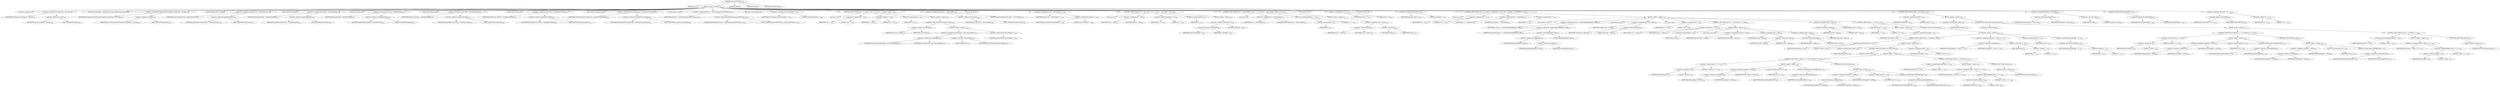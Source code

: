 digraph "generateMTFValues" {  
"6066" [label = <(METHOD,generateMTFValues)<SUB>1944</SUB>> ]
"232" [label = <(PARAM,this)<SUB>1944</SUB>> ]
"6067" [label = <(BLOCK,&lt;empty&gt;,&lt;empty&gt;)<SUB>1944</SUB>> ]
"6068" [label = <(LOCAL,int lastShadow: int)> ]
"6069" [label = <(&lt;operator&gt;.assignment,int lastShadow = this.last)<SUB>1945</SUB>> ]
"6070" [label = <(IDENTIFIER,lastShadow,int lastShadow = this.last)<SUB>1945</SUB>> ]
"6071" [label = <(&lt;operator&gt;.fieldAccess,this.last)<SUB>1945</SUB>> ]
"231" [label = <(IDENTIFIER,this,int lastShadow = this.last)<SUB>1945</SUB>> ]
"6072" [label = <(FIELD_IDENTIFIER,last,last)<SUB>1945</SUB>> ]
"6073" [label = <(LOCAL,Data dataShadow: org.apache.tools.bzip2.CBZip2OutputStream$Data)> ]
"6074" [label = <(&lt;operator&gt;.assignment,CBZip2OutputStream$Data dataShadow = this.data)<SUB>1946</SUB>> ]
"6075" [label = <(IDENTIFIER,dataShadow,CBZip2OutputStream$Data dataShadow = this.data)<SUB>1946</SUB>> ]
"6076" [label = <(&lt;operator&gt;.fieldAccess,this.data)<SUB>1946</SUB>> ]
"233" [label = <(IDENTIFIER,this,CBZip2OutputStream$Data dataShadow = this.data)<SUB>1946</SUB>> ]
"6077" [label = <(FIELD_IDENTIFIER,data,data)<SUB>1946</SUB>> ]
"6078" [label = <(LOCAL,boolean[] inUse: boolean[])> ]
"6079" [label = <(&lt;operator&gt;.assignment,boolean[] inUse = dataShadow.inUse)<SUB>1947</SUB>> ]
"6080" [label = <(IDENTIFIER,inUse,boolean[] inUse = dataShadow.inUse)<SUB>1947</SUB>> ]
"6081" [label = <(&lt;operator&gt;.fieldAccess,dataShadow.inUse)<SUB>1947</SUB>> ]
"6082" [label = <(IDENTIFIER,dataShadow,boolean[] inUse = dataShadow.inUse)<SUB>1947</SUB>> ]
"6083" [label = <(FIELD_IDENTIFIER,inUse,inUse)<SUB>1947</SUB>> ]
"6084" [label = <(LOCAL,byte[] block: byte[])> ]
"6085" [label = <(&lt;operator&gt;.assignment,byte[] block = dataShadow.block)<SUB>1948</SUB>> ]
"6086" [label = <(IDENTIFIER,block,byte[] block = dataShadow.block)<SUB>1948</SUB>> ]
"6087" [label = <(&lt;operator&gt;.fieldAccess,dataShadow.block)<SUB>1948</SUB>> ]
"6088" [label = <(IDENTIFIER,dataShadow,byte[] block = dataShadow.block)<SUB>1948</SUB>> ]
"6089" [label = <(FIELD_IDENTIFIER,block,block)<SUB>1948</SUB>> ]
"6090" [label = <(LOCAL,int[] fmap: int[])> ]
"6091" [label = <(&lt;operator&gt;.assignment,int[] fmap = dataShadow.fmap)<SUB>1949</SUB>> ]
"6092" [label = <(IDENTIFIER,fmap,int[] fmap = dataShadow.fmap)<SUB>1949</SUB>> ]
"6093" [label = <(&lt;operator&gt;.fieldAccess,dataShadow.fmap)<SUB>1949</SUB>> ]
"6094" [label = <(IDENTIFIER,dataShadow,int[] fmap = dataShadow.fmap)<SUB>1949</SUB>> ]
"6095" [label = <(FIELD_IDENTIFIER,fmap,fmap)<SUB>1949</SUB>> ]
"6096" [label = <(LOCAL,char[] sfmap: char[])> ]
"6097" [label = <(&lt;operator&gt;.assignment,char[] sfmap = dataShadow.sfmap)<SUB>1950</SUB>> ]
"6098" [label = <(IDENTIFIER,sfmap,char[] sfmap = dataShadow.sfmap)<SUB>1950</SUB>> ]
"6099" [label = <(&lt;operator&gt;.fieldAccess,dataShadow.sfmap)<SUB>1950</SUB>> ]
"6100" [label = <(IDENTIFIER,dataShadow,char[] sfmap = dataShadow.sfmap)<SUB>1950</SUB>> ]
"6101" [label = <(FIELD_IDENTIFIER,sfmap,sfmap)<SUB>1950</SUB>> ]
"6102" [label = <(LOCAL,int[] mtfFreq: int[])> ]
"6103" [label = <(&lt;operator&gt;.assignment,int[] mtfFreq = dataShadow.mtfFreq)<SUB>1951</SUB>> ]
"6104" [label = <(IDENTIFIER,mtfFreq,int[] mtfFreq = dataShadow.mtfFreq)<SUB>1951</SUB>> ]
"6105" [label = <(&lt;operator&gt;.fieldAccess,dataShadow.mtfFreq)<SUB>1951</SUB>> ]
"6106" [label = <(IDENTIFIER,dataShadow,int[] mtfFreq = dataShadow.mtfFreq)<SUB>1951</SUB>> ]
"6107" [label = <(FIELD_IDENTIFIER,mtfFreq,mtfFreq)<SUB>1951</SUB>> ]
"6108" [label = <(LOCAL,byte[] unseqToSeq: byte[])> ]
"6109" [label = <(&lt;operator&gt;.assignment,byte[] unseqToSeq = dataShadow.unseqToSeq)<SUB>1952</SUB>> ]
"6110" [label = <(IDENTIFIER,unseqToSeq,byte[] unseqToSeq = dataShadow.unseqToSeq)<SUB>1952</SUB>> ]
"6111" [label = <(&lt;operator&gt;.fieldAccess,dataShadow.unseqToSeq)<SUB>1952</SUB>> ]
"6112" [label = <(IDENTIFIER,dataShadow,byte[] unseqToSeq = dataShadow.unseqToSeq)<SUB>1952</SUB>> ]
"6113" [label = <(FIELD_IDENTIFIER,unseqToSeq,unseqToSeq)<SUB>1952</SUB>> ]
"6114" [label = <(LOCAL,byte[] yy: byte[])> ]
"6115" [label = <(&lt;operator&gt;.assignment,byte[] yy = dataShadow.generateMTFValues_yy)<SUB>1953</SUB>> ]
"6116" [label = <(IDENTIFIER,yy,byte[] yy = dataShadow.generateMTFValues_yy)<SUB>1953</SUB>> ]
"6117" [label = <(&lt;operator&gt;.fieldAccess,dataShadow.generateMTFValues_yy)<SUB>1953</SUB>> ]
"6118" [label = <(IDENTIFIER,dataShadow,byte[] yy = dataShadow.generateMTFValues_yy)<SUB>1953</SUB>> ]
"6119" [label = <(FIELD_IDENTIFIER,generateMTFValues_yy,generateMTFValues_yy)<SUB>1953</SUB>> ]
"6120" [label = <(LOCAL,int nInUseShadow: int)> ]
"6121" [label = <(&lt;operator&gt;.assignment,int nInUseShadow = 0)<SUB>1956</SUB>> ]
"6122" [label = <(IDENTIFIER,nInUseShadow,int nInUseShadow = 0)<SUB>1956</SUB>> ]
"6123" [label = <(LITERAL,0,int nInUseShadow = 0)<SUB>1956</SUB>> ]
"6124" [label = <(CONTROL_STRUCTURE,for (int i = 0; Some(i &lt; 256); i++),for (int i = 0; Some(i &lt; 256); i++))<SUB>1957</SUB>> ]
"6125" [label = <(LOCAL,int i: int)> ]
"6126" [label = <(&lt;operator&gt;.assignment,int i = 0)<SUB>1957</SUB>> ]
"6127" [label = <(IDENTIFIER,i,int i = 0)<SUB>1957</SUB>> ]
"6128" [label = <(LITERAL,0,int i = 0)<SUB>1957</SUB>> ]
"6129" [label = <(&lt;operator&gt;.lessThan,i &lt; 256)<SUB>1957</SUB>> ]
"6130" [label = <(IDENTIFIER,i,i &lt; 256)<SUB>1957</SUB>> ]
"6131" [label = <(LITERAL,256,i &lt; 256)<SUB>1957</SUB>> ]
"6132" [label = <(&lt;operator&gt;.postIncrement,i++)<SUB>1957</SUB>> ]
"6133" [label = <(IDENTIFIER,i,i++)<SUB>1957</SUB>> ]
"6134" [label = <(BLOCK,&lt;empty&gt;,&lt;empty&gt;)<SUB>1957</SUB>> ]
"6135" [label = <(CONTROL_STRUCTURE,if (inUse[i]),if (inUse[i]))<SUB>1958</SUB>> ]
"6136" [label = <(&lt;operator&gt;.indexAccess,inUse[i])<SUB>1958</SUB>> ]
"6137" [label = <(IDENTIFIER,inUse,if (inUse[i]))<SUB>1958</SUB>> ]
"6138" [label = <(IDENTIFIER,i,if (inUse[i]))<SUB>1958</SUB>> ]
"6139" [label = <(BLOCK,&lt;empty&gt;,&lt;empty&gt;)<SUB>1958</SUB>> ]
"6140" [label = <(&lt;operator&gt;.assignment,unseqToSeq[i] = (byte) nInUseShadow)<SUB>1959</SUB>> ]
"6141" [label = <(&lt;operator&gt;.indexAccess,unseqToSeq[i])<SUB>1959</SUB>> ]
"6142" [label = <(IDENTIFIER,unseqToSeq,unseqToSeq[i] = (byte) nInUseShadow)<SUB>1959</SUB>> ]
"6143" [label = <(IDENTIFIER,i,unseqToSeq[i] = (byte) nInUseShadow)<SUB>1959</SUB>> ]
"6144" [label = <(&lt;operator&gt;.cast,(byte) nInUseShadow)<SUB>1959</SUB>> ]
"6145" [label = <(TYPE_REF,byte,byte)<SUB>1959</SUB>> ]
"6146" [label = <(IDENTIFIER,nInUseShadow,(byte) nInUseShadow)<SUB>1959</SUB>> ]
"6147" [label = <(&lt;operator&gt;.postIncrement,nInUseShadow++)<SUB>1960</SUB>> ]
"6148" [label = <(IDENTIFIER,nInUseShadow,nInUseShadow++)<SUB>1960</SUB>> ]
"6149" [label = <(&lt;operator&gt;.assignment,this.nInUse = nInUseShadow)<SUB>1963</SUB>> ]
"6150" [label = <(&lt;operator&gt;.fieldAccess,this.nInUse)<SUB>1963</SUB>> ]
"234" [label = <(IDENTIFIER,this,this.nInUse = nInUseShadow)<SUB>1963</SUB>> ]
"6151" [label = <(FIELD_IDENTIFIER,nInUse,nInUse)<SUB>1963</SUB>> ]
"6152" [label = <(IDENTIFIER,nInUseShadow,this.nInUse = nInUseShadow)<SUB>1963</SUB>> ]
"6153" [label = <(LOCAL,int eob: int)> ]
"6154" [label = <(&lt;operator&gt;.assignment,int eob = nInUseShadow + 1)<SUB>1965</SUB>> ]
"6155" [label = <(IDENTIFIER,eob,int eob = nInUseShadow + 1)<SUB>1965</SUB>> ]
"6156" [label = <(&lt;operator&gt;.addition,nInUseShadow + 1)<SUB>1965</SUB>> ]
"6157" [label = <(IDENTIFIER,nInUseShadow,nInUseShadow + 1)<SUB>1965</SUB>> ]
"6158" [label = <(LITERAL,1,nInUseShadow + 1)<SUB>1965</SUB>> ]
"6159" [label = <(CONTROL_STRUCTURE,for (int i = eob; Some(i &gt;= 0); i--),for (int i = eob; Some(i &gt;= 0); i--))<SUB>1967</SUB>> ]
"6160" [label = <(LOCAL,int i: int)> ]
"6161" [label = <(&lt;operator&gt;.assignment,int i = eob)<SUB>1967</SUB>> ]
"6162" [label = <(IDENTIFIER,i,int i = eob)<SUB>1967</SUB>> ]
"6163" [label = <(IDENTIFIER,eob,int i = eob)<SUB>1967</SUB>> ]
"6164" [label = <(&lt;operator&gt;.greaterEqualsThan,i &gt;= 0)<SUB>1967</SUB>> ]
"6165" [label = <(IDENTIFIER,i,i &gt;= 0)<SUB>1967</SUB>> ]
"6166" [label = <(LITERAL,0,i &gt;= 0)<SUB>1967</SUB>> ]
"6167" [label = <(&lt;operator&gt;.postDecrement,i--)<SUB>1967</SUB>> ]
"6168" [label = <(IDENTIFIER,i,i--)<SUB>1967</SUB>> ]
"6169" [label = <(BLOCK,&lt;empty&gt;,&lt;empty&gt;)<SUB>1967</SUB>> ]
"6170" [label = <(&lt;operator&gt;.assignment,mtfFreq[i] = 0)<SUB>1968</SUB>> ]
"6171" [label = <(&lt;operator&gt;.indexAccess,mtfFreq[i])<SUB>1968</SUB>> ]
"6172" [label = <(IDENTIFIER,mtfFreq,mtfFreq[i] = 0)<SUB>1968</SUB>> ]
"6173" [label = <(IDENTIFIER,i,mtfFreq[i] = 0)<SUB>1968</SUB>> ]
"6174" [label = <(LITERAL,0,mtfFreq[i] = 0)<SUB>1968</SUB>> ]
"6175" [label = <(CONTROL_STRUCTURE,for (int i = nInUseShadow; Some(--i &gt;= 0); ),for (int i = nInUseShadow; Some(--i &gt;= 0); ))<SUB>1971</SUB>> ]
"6176" [label = <(LOCAL,int i: int)> ]
"6177" [label = <(&lt;operator&gt;.assignment,int i = nInUseShadow)<SUB>1971</SUB>> ]
"6178" [label = <(IDENTIFIER,i,int i = nInUseShadow)<SUB>1971</SUB>> ]
"6179" [label = <(IDENTIFIER,nInUseShadow,int i = nInUseShadow)<SUB>1971</SUB>> ]
"6180" [label = <(&lt;operator&gt;.greaterEqualsThan,--i &gt;= 0)<SUB>1971</SUB>> ]
"6181" [label = <(&lt;operator&gt;.preDecrement,--i)<SUB>1971</SUB>> ]
"6182" [label = <(IDENTIFIER,i,--i)<SUB>1971</SUB>> ]
"6183" [label = <(LITERAL,0,--i &gt;= 0)<SUB>1971</SUB>> ]
"6184" [label = <(BLOCK,&lt;empty&gt;,&lt;empty&gt;)<SUB>1971</SUB>> ]
"6185" [label = <(&lt;operator&gt;.assignment,yy[i] = (byte) i)<SUB>1972</SUB>> ]
"6186" [label = <(&lt;operator&gt;.indexAccess,yy[i])<SUB>1972</SUB>> ]
"6187" [label = <(IDENTIFIER,yy,yy[i] = (byte) i)<SUB>1972</SUB>> ]
"6188" [label = <(IDENTIFIER,i,yy[i] = (byte) i)<SUB>1972</SUB>> ]
"6189" [label = <(&lt;operator&gt;.cast,(byte) i)<SUB>1972</SUB>> ]
"6190" [label = <(TYPE_REF,byte,byte)<SUB>1972</SUB>> ]
"6191" [label = <(IDENTIFIER,i,(byte) i)<SUB>1972</SUB>> ]
"6192" [label = <(LOCAL,int wr: int)> ]
"6193" [label = <(&lt;operator&gt;.assignment,int wr = 0)<SUB>1975</SUB>> ]
"6194" [label = <(IDENTIFIER,wr,int wr = 0)<SUB>1975</SUB>> ]
"6195" [label = <(LITERAL,0,int wr = 0)<SUB>1975</SUB>> ]
"6196" [label = <(LOCAL,int zPend: int)> ]
"6197" [label = <(&lt;operator&gt;.assignment,int zPend = 0)<SUB>1976</SUB>> ]
"6198" [label = <(IDENTIFIER,zPend,int zPend = 0)<SUB>1976</SUB>> ]
"6199" [label = <(LITERAL,0,int zPend = 0)<SUB>1976</SUB>> ]
"6200" [label = <(CONTROL_STRUCTURE,for (int i = 0; Some(i &lt;= lastShadow); i++),for (int i = 0; Some(i &lt;= lastShadow); i++))<SUB>1978</SUB>> ]
"6201" [label = <(LOCAL,int i: int)> ]
"6202" [label = <(&lt;operator&gt;.assignment,int i = 0)<SUB>1978</SUB>> ]
"6203" [label = <(IDENTIFIER,i,int i = 0)<SUB>1978</SUB>> ]
"6204" [label = <(LITERAL,0,int i = 0)<SUB>1978</SUB>> ]
"6205" [label = <(&lt;operator&gt;.lessEqualsThan,i &lt;= lastShadow)<SUB>1978</SUB>> ]
"6206" [label = <(IDENTIFIER,i,i &lt;= lastShadow)<SUB>1978</SUB>> ]
"6207" [label = <(IDENTIFIER,lastShadow,i &lt;= lastShadow)<SUB>1978</SUB>> ]
"6208" [label = <(&lt;operator&gt;.postIncrement,i++)<SUB>1978</SUB>> ]
"6209" [label = <(IDENTIFIER,i,i++)<SUB>1978</SUB>> ]
"6210" [label = <(BLOCK,&lt;empty&gt;,&lt;empty&gt;)<SUB>1978</SUB>> ]
"6211" [label = <(LOCAL,byte ll_i: byte)> ]
"6212" [label = <(&lt;operator&gt;.assignment,byte ll_i = unseqToSeq[block[fmap[i]] &amp; 0xff])<SUB>1979</SUB>> ]
"6213" [label = <(IDENTIFIER,ll_i,byte ll_i = unseqToSeq[block[fmap[i]] &amp; 0xff])<SUB>1979</SUB>> ]
"6214" [label = <(&lt;operator&gt;.indexAccess,unseqToSeq[block[fmap[i]] &amp; 0xff])<SUB>1979</SUB>> ]
"6215" [label = <(IDENTIFIER,unseqToSeq,byte ll_i = unseqToSeq[block[fmap[i]] &amp; 0xff])<SUB>1979</SUB>> ]
"6216" [label = <(&lt;operator&gt;.and,block[fmap[i]] &amp; 0xff)<SUB>1979</SUB>> ]
"6217" [label = <(&lt;operator&gt;.indexAccess,block[fmap[i]])<SUB>1979</SUB>> ]
"6218" [label = <(IDENTIFIER,block,block[fmap[i]] &amp; 0xff)<SUB>1979</SUB>> ]
"6219" [label = <(&lt;operator&gt;.indexAccess,fmap[i])<SUB>1979</SUB>> ]
"6220" [label = <(IDENTIFIER,fmap,block[fmap[i]] &amp; 0xff)<SUB>1979</SUB>> ]
"6221" [label = <(IDENTIFIER,i,block[fmap[i]] &amp; 0xff)<SUB>1979</SUB>> ]
"6222" [label = <(LITERAL,0xff,block[fmap[i]] &amp; 0xff)<SUB>1979</SUB>> ]
"6223" [label = <(LOCAL,byte tmp: byte)> ]
"6224" [label = <(&lt;operator&gt;.assignment,byte tmp = yy[0])<SUB>1980</SUB>> ]
"6225" [label = <(IDENTIFIER,tmp,byte tmp = yy[0])<SUB>1980</SUB>> ]
"6226" [label = <(&lt;operator&gt;.indexAccess,yy[0])<SUB>1980</SUB>> ]
"6227" [label = <(IDENTIFIER,yy,byte tmp = yy[0])<SUB>1980</SUB>> ]
"6228" [label = <(LITERAL,0,byte tmp = yy[0])<SUB>1980</SUB>> ]
"6229" [label = <(LOCAL,int j: int)> ]
"6230" [label = <(&lt;operator&gt;.assignment,int j = 0)<SUB>1981</SUB>> ]
"6231" [label = <(IDENTIFIER,j,int j = 0)<SUB>1981</SUB>> ]
"6232" [label = <(LITERAL,0,int j = 0)<SUB>1981</SUB>> ]
"6233" [label = <(CONTROL_STRUCTURE,while (ll_i != tmp),while (ll_i != tmp))<SUB>1983</SUB>> ]
"6234" [label = <(&lt;operator&gt;.notEquals,ll_i != tmp)<SUB>1983</SUB>> ]
"6235" [label = <(IDENTIFIER,ll_i,ll_i != tmp)<SUB>1983</SUB>> ]
"6236" [label = <(IDENTIFIER,tmp,ll_i != tmp)<SUB>1983</SUB>> ]
"6237" [label = <(BLOCK,&lt;empty&gt;,&lt;empty&gt;)<SUB>1983</SUB>> ]
"6238" [label = <(&lt;operator&gt;.postIncrement,j++)<SUB>1984</SUB>> ]
"6239" [label = <(IDENTIFIER,j,j++)<SUB>1984</SUB>> ]
"6240" [label = <(LOCAL,byte tmp2: byte)> ]
"6241" [label = <(&lt;operator&gt;.assignment,byte tmp2 = tmp)<SUB>1985</SUB>> ]
"6242" [label = <(IDENTIFIER,tmp2,byte tmp2 = tmp)<SUB>1985</SUB>> ]
"6243" [label = <(IDENTIFIER,tmp,byte tmp2 = tmp)<SUB>1985</SUB>> ]
"6244" [label = <(&lt;operator&gt;.assignment,tmp = yy[j])<SUB>1986</SUB>> ]
"6245" [label = <(IDENTIFIER,tmp,tmp = yy[j])<SUB>1986</SUB>> ]
"6246" [label = <(&lt;operator&gt;.indexAccess,yy[j])<SUB>1986</SUB>> ]
"6247" [label = <(IDENTIFIER,yy,tmp = yy[j])<SUB>1986</SUB>> ]
"6248" [label = <(IDENTIFIER,j,tmp = yy[j])<SUB>1986</SUB>> ]
"6249" [label = <(&lt;operator&gt;.assignment,yy[j] = tmp2)<SUB>1987</SUB>> ]
"6250" [label = <(&lt;operator&gt;.indexAccess,yy[j])<SUB>1987</SUB>> ]
"6251" [label = <(IDENTIFIER,yy,yy[j] = tmp2)<SUB>1987</SUB>> ]
"6252" [label = <(IDENTIFIER,j,yy[j] = tmp2)<SUB>1987</SUB>> ]
"6253" [label = <(IDENTIFIER,tmp2,yy[j] = tmp2)<SUB>1987</SUB>> ]
"6254" [label = <(&lt;operator&gt;.assignment,yy[0] = tmp)<SUB>1989</SUB>> ]
"6255" [label = <(&lt;operator&gt;.indexAccess,yy[0])<SUB>1989</SUB>> ]
"6256" [label = <(IDENTIFIER,yy,yy[0] = tmp)<SUB>1989</SUB>> ]
"6257" [label = <(LITERAL,0,yy[0] = tmp)<SUB>1989</SUB>> ]
"6258" [label = <(IDENTIFIER,tmp,yy[0] = tmp)<SUB>1989</SUB>> ]
"6259" [label = <(CONTROL_STRUCTURE,if (j == 0),if (j == 0))<SUB>1991</SUB>> ]
"6260" [label = <(&lt;operator&gt;.equals,j == 0)<SUB>1991</SUB>> ]
"6261" [label = <(IDENTIFIER,j,j == 0)<SUB>1991</SUB>> ]
"6262" [label = <(LITERAL,0,j == 0)<SUB>1991</SUB>> ]
"6263" [label = <(BLOCK,&lt;empty&gt;,&lt;empty&gt;)<SUB>1991</SUB>> ]
"6264" [label = <(&lt;operator&gt;.postIncrement,zPend++)<SUB>1992</SUB>> ]
"6265" [label = <(IDENTIFIER,zPend,zPend++)<SUB>1992</SUB>> ]
"6266" [label = <(CONTROL_STRUCTURE,else,else)<SUB>1993</SUB>> ]
"6267" [label = <(BLOCK,&lt;empty&gt;,&lt;empty&gt;)<SUB>1993</SUB>> ]
"6268" [label = <(CONTROL_STRUCTURE,if (zPend &gt; 0),if (zPend &gt; 0))<SUB>1994</SUB>> ]
"6269" [label = <(&lt;operator&gt;.greaterThan,zPend &gt; 0)<SUB>1994</SUB>> ]
"6270" [label = <(IDENTIFIER,zPend,zPend &gt; 0)<SUB>1994</SUB>> ]
"6271" [label = <(LITERAL,0,zPend &gt; 0)<SUB>1994</SUB>> ]
"6272" [label = <(BLOCK,&lt;empty&gt;,&lt;empty&gt;)<SUB>1994</SUB>> ]
"6273" [label = <(&lt;operator&gt;.postDecrement,zPend--)<SUB>1995</SUB>> ]
"6274" [label = <(IDENTIFIER,zPend,zPend--)<SUB>1995</SUB>> ]
"6275" [label = <(CONTROL_STRUCTURE,while (true),while (true))<SUB>1996</SUB>> ]
"6276" [label = <(LITERAL,true,while (true))<SUB>1996</SUB>> ]
"6277" [label = <(BLOCK,&lt;empty&gt;,&lt;empty&gt;)<SUB>1996</SUB>> ]
"6278" [label = <(CONTROL_STRUCTURE,if ((zPend &amp; 1) == 0),if ((zPend &amp; 1) == 0))<SUB>1997</SUB>> ]
"6279" [label = <(&lt;operator&gt;.equals,(zPend &amp; 1) == 0)<SUB>1997</SUB>> ]
"6280" [label = <(&lt;operator&gt;.and,zPend &amp; 1)<SUB>1997</SUB>> ]
"6281" [label = <(IDENTIFIER,zPend,zPend &amp; 1)<SUB>1997</SUB>> ]
"6282" [label = <(LITERAL,1,zPend &amp; 1)<SUB>1997</SUB>> ]
"6283" [label = <(LITERAL,0,(zPend &amp; 1) == 0)<SUB>1997</SUB>> ]
"6284" [label = <(BLOCK,&lt;empty&gt;,&lt;empty&gt;)<SUB>1997</SUB>> ]
"6285" [label = <(&lt;operator&gt;.assignment,sfmap[wr] = RUNA)<SUB>1998</SUB>> ]
"6286" [label = <(&lt;operator&gt;.indexAccess,sfmap[wr])<SUB>1998</SUB>> ]
"6287" [label = <(IDENTIFIER,sfmap,sfmap[wr] = RUNA)<SUB>1998</SUB>> ]
"6288" [label = <(IDENTIFIER,wr,sfmap[wr] = RUNA)<SUB>1998</SUB>> ]
"6289" [label = <(IDENTIFIER,RUNA,sfmap[wr] = RUNA)<SUB>1998</SUB>> ]
"6290" [label = <(&lt;operator&gt;.postIncrement,wr++)<SUB>1999</SUB>> ]
"6291" [label = <(IDENTIFIER,wr,wr++)<SUB>1999</SUB>> ]
"6292" [label = <(&lt;operator&gt;.postIncrement,mtfFreq[RUNA]++)<SUB>2000</SUB>> ]
"6293" [label = <(&lt;operator&gt;.indexAccess,mtfFreq[RUNA])<SUB>2000</SUB>> ]
"6294" [label = <(IDENTIFIER,mtfFreq,mtfFreq[RUNA]++)<SUB>2000</SUB>> ]
"6295" [label = <(IDENTIFIER,RUNA,mtfFreq[RUNA]++)<SUB>2000</SUB>> ]
"6296" [label = <(CONTROL_STRUCTURE,else,else)<SUB>2001</SUB>> ]
"6297" [label = <(BLOCK,&lt;empty&gt;,&lt;empty&gt;)<SUB>2001</SUB>> ]
"6298" [label = <(&lt;operator&gt;.assignment,sfmap[wr] = RUNB)<SUB>2002</SUB>> ]
"6299" [label = <(&lt;operator&gt;.indexAccess,sfmap[wr])<SUB>2002</SUB>> ]
"6300" [label = <(IDENTIFIER,sfmap,sfmap[wr] = RUNB)<SUB>2002</SUB>> ]
"6301" [label = <(IDENTIFIER,wr,sfmap[wr] = RUNB)<SUB>2002</SUB>> ]
"6302" [label = <(IDENTIFIER,RUNB,sfmap[wr] = RUNB)<SUB>2002</SUB>> ]
"6303" [label = <(&lt;operator&gt;.postIncrement,wr++)<SUB>2003</SUB>> ]
"6304" [label = <(IDENTIFIER,wr,wr++)<SUB>2003</SUB>> ]
"6305" [label = <(&lt;operator&gt;.postIncrement,mtfFreq[RUNB]++)<SUB>2004</SUB>> ]
"6306" [label = <(&lt;operator&gt;.indexAccess,mtfFreq[RUNB])<SUB>2004</SUB>> ]
"6307" [label = <(IDENTIFIER,mtfFreq,mtfFreq[RUNB]++)<SUB>2004</SUB>> ]
"6308" [label = <(IDENTIFIER,RUNB,mtfFreq[RUNB]++)<SUB>2004</SUB>> ]
"6309" [label = <(CONTROL_STRUCTURE,if (zPend &gt;= 2),if (zPend &gt;= 2))<SUB>2007</SUB>> ]
"6310" [label = <(&lt;operator&gt;.greaterEqualsThan,zPend &gt;= 2)<SUB>2007</SUB>> ]
"6311" [label = <(IDENTIFIER,zPend,zPend &gt;= 2)<SUB>2007</SUB>> ]
"6312" [label = <(LITERAL,2,zPend &gt;= 2)<SUB>2007</SUB>> ]
"6313" [label = <(BLOCK,&lt;empty&gt;,&lt;empty&gt;)<SUB>2007</SUB>> ]
"6314" [label = <(&lt;operator&gt;.assignment,zPend = (zPend - 2) &gt;&gt; 1)<SUB>2008</SUB>> ]
"6315" [label = <(IDENTIFIER,zPend,zPend = (zPend - 2) &gt;&gt; 1)<SUB>2008</SUB>> ]
"6316" [label = <(&lt;operator&gt;.logicalShiftRight,(zPend - 2) &gt;&gt; 1)<SUB>2008</SUB>> ]
"6317" [label = <(&lt;operator&gt;.subtraction,zPend - 2)<SUB>2008</SUB>> ]
"6318" [label = <(IDENTIFIER,zPend,zPend - 2)<SUB>2008</SUB>> ]
"6319" [label = <(LITERAL,2,zPend - 2)<SUB>2008</SUB>> ]
"6320" [label = <(LITERAL,1,(zPend - 2) &gt;&gt; 1)<SUB>2008</SUB>> ]
"6321" [label = <(CONTROL_STRUCTURE,else,else)<SUB>2009</SUB>> ]
"6322" [label = <(BLOCK,&lt;empty&gt;,&lt;empty&gt;)<SUB>2009</SUB>> ]
"6323" [label = <(CONTROL_STRUCTURE,break;,break;)<SUB>2010</SUB>> ]
"6324" [label = <(&lt;operator&gt;.assignment,zPend = 0)<SUB>2013</SUB>> ]
"6325" [label = <(IDENTIFIER,zPend,zPend = 0)<SUB>2013</SUB>> ]
"6326" [label = <(LITERAL,0,zPend = 0)<SUB>2013</SUB>> ]
"6327" [label = <(&lt;operator&gt;.assignment,sfmap[wr] = (char) (j + 1))<SUB>2015</SUB>> ]
"6328" [label = <(&lt;operator&gt;.indexAccess,sfmap[wr])<SUB>2015</SUB>> ]
"6329" [label = <(IDENTIFIER,sfmap,sfmap[wr] = (char) (j + 1))<SUB>2015</SUB>> ]
"6330" [label = <(IDENTIFIER,wr,sfmap[wr] = (char) (j + 1))<SUB>2015</SUB>> ]
"6331" [label = <(&lt;operator&gt;.cast,(char) (j + 1))<SUB>2015</SUB>> ]
"6332" [label = <(TYPE_REF,char,char)<SUB>2015</SUB>> ]
"6333" [label = <(&lt;operator&gt;.addition,j + 1)<SUB>2015</SUB>> ]
"6334" [label = <(IDENTIFIER,j,j + 1)<SUB>2015</SUB>> ]
"6335" [label = <(LITERAL,1,j + 1)<SUB>2015</SUB>> ]
"6336" [label = <(&lt;operator&gt;.postIncrement,wr++)<SUB>2016</SUB>> ]
"6337" [label = <(IDENTIFIER,wr,wr++)<SUB>2016</SUB>> ]
"6338" [label = <(&lt;operator&gt;.postIncrement,mtfFreq[j + 1]++)<SUB>2017</SUB>> ]
"6339" [label = <(&lt;operator&gt;.indexAccess,mtfFreq[j + 1])<SUB>2017</SUB>> ]
"6340" [label = <(IDENTIFIER,mtfFreq,mtfFreq[j + 1]++)<SUB>2017</SUB>> ]
"6341" [label = <(&lt;operator&gt;.addition,j + 1)<SUB>2017</SUB>> ]
"6342" [label = <(IDENTIFIER,j,j + 1)<SUB>2017</SUB>> ]
"6343" [label = <(LITERAL,1,j + 1)<SUB>2017</SUB>> ]
"6344" [label = <(CONTROL_STRUCTURE,if (zPend &gt; 0),if (zPend &gt; 0))<SUB>2021</SUB>> ]
"6345" [label = <(&lt;operator&gt;.greaterThan,zPend &gt; 0)<SUB>2021</SUB>> ]
"6346" [label = <(IDENTIFIER,zPend,zPend &gt; 0)<SUB>2021</SUB>> ]
"6347" [label = <(LITERAL,0,zPend &gt; 0)<SUB>2021</SUB>> ]
"6348" [label = <(BLOCK,&lt;empty&gt;,&lt;empty&gt;)<SUB>2021</SUB>> ]
"6349" [label = <(&lt;operator&gt;.postDecrement,zPend--)<SUB>2022</SUB>> ]
"6350" [label = <(IDENTIFIER,zPend,zPend--)<SUB>2022</SUB>> ]
"6351" [label = <(CONTROL_STRUCTURE,while (true),while (true))<SUB>2023</SUB>> ]
"6352" [label = <(LITERAL,true,while (true))<SUB>2023</SUB>> ]
"6353" [label = <(BLOCK,&lt;empty&gt;,&lt;empty&gt;)<SUB>2023</SUB>> ]
"6354" [label = <(CONTROL_STRUCTURE,if ((zPend &amp; 1) == 0),if ((zPend &amp; 1) == 0))<SUB>2024</SUB>> ]
"6355" [label = <(&lt;operator&gt;.equals,(zPend &amp; 1) == 0)<SUB>2024</SUB>> ]
"6356" [label = <(&lt;operator&gt;.and,zPend &amp; 1)<SUB>2024</SUB>> ]
"6357" [label = <(IDENTIFIER,zPend,zPend &amp; 1)<SUB>2024</SUB>> ]
"6358" [label = <(LITERAL,1,zPend &amp; 1)<SUB>2024</SUB>> ]
"6359" [label = <(LITERAL,0,(zPend &amp; 1) == 0)<SUB>2024</SUB>> ]
"6360" [label = <(BLOCK,&lt;empty&gt;,&lt;empty&gt;)<SUB>2024</SUB>> ]
"6361" [label = <(&lt;operator&gt;.assignment,sfmap[wr] = RUNA)<SUB>2025</SUB>> ]
"6362" [label = <(&lt;operator&gt;.indexAccess,sfmap[wr])<SUB>2025</SUB>> ]
"6363" [label = <(IDENTIFIER,sfmap,sfmap[wr] = RUNA)<SUB>2025</SUB>> ]
"6364" [label = <(IDENTIFIER,wr,sfmap[wr] = RUNA)<SUB>2025</SUB>> ]
"6365" [label = <(IDENTIFIER,RUNA,sfmap[wr] = RUNA)<SUB>2025</SUB>> ]
"6366" [label = <(&lt;operator&gt;.postIncrement,wr++)<SUB>2026</SUB>> ]
"6367" [label = <(IDENTIFIER,wr,wr++)<SUB>2026</SUB>> ]
"6368" [label = <(&lt;operator&gt;.postIncrement,mtfFreq[RUNA]++)<SUB>2027</SUB>> ]
"6369" [label = <(&lt;operator&gt;.indexAccess,mtfFreq[RUNA])<SUB>2027</SUB>> ]
"6370" [label = <(IDENTIFIER,mtfFreq,mtfFreq[RUNA]++)<SUB>2027</SUB>> ]
"6371" [label = <(IDENTIFIER,RUNA,mtfFreq[RUNA]++)<SUB>2027</SUB>> ]
"6372" [label = <(CONTROL_STRUCTURE,else,else)<SUB>2028</SUB>> ]
"6373" [label = <(BLOCK,&lt;empty&gt;,&lt;empty&gt;)<SUB>2028</SUB>> ]
"6374" [label = <(&lt;operator&gt;.assignment,sfmap[wr] = RUNB)<SUB>2029</SUB>> ]
"6375" [label = <(&lt;operator&gt;.indexAccess,sfmap[wr])<SUB>2029</SUB>> ]
"6376" [label = <(IDENTIFIER,sfmap,sfmap[wr] = RUNB)<SUB>2029</SUB>> ]
"6377" [label = <(IDENTIFIER,wr,sfmap[wr] = RUNB)<SUB>2029</SUB>> ]
"6378" [label = <(IDENTIFIER,RUNB,sfmap[wr] = RUNB)<SUB>2029</SUB>> ]
"6379" [label = <(&lt;operator&gt;.postIncrement,wr++)<SUB>2030</SUB>> ]
"6380" [label = <(IDENTIFIER,wr,wr++)<SUB>2030</SUB>> ]
"6381" [label = <(&lt;operator&gt;.postIncrement,mtfFreq[RUNB]++)<SUB>2031</SUB>> ]
"6382" [label = <(&lt;operator&gt;.indexAccess,mtfFreq[RUNB])<SUB>2031</SUB>> ]
"6383" [label = <(IDENTIFIER,mtfFreq,mtfFreq[RUNB]++)<SUB>2031</SUB>> ]
"6384" [label = <(IDENTIFIER,RUNB,mtfFreq[RUNB]++)<SUB>2031</SUB>> ]
"6385" [label = <(CONTROL_STRUCTURE,if (zPend &gt;= 2),if (zPend &gt;= 2))<SUB>2034</SUB>> ]
"6386" [label = <(&lt;operator&gt;.greaterEqualsThan,zPend &gt;= 2)<SUB>2034</SUB>> ]
"6387" [label = <(IDENTIFIER,zPend,zPend &gt;= 2)<SUB>2034</SUB>> ]
"6388" [label = <(LITERAL,2,zPend &gt;= 2)<SUB>2034</SUB>> ]
"6389" [label = <(BLOCK,&lt;empty&gt;,&lt;empty&gt;)<SUB>2034</SUB>> ]
"6390" [label = <(&lt;operator&gt;.assignment,zPend = (zPend - 2) &gt;&gt; 1)<SUB>2035</SUB>> ]
"6391" [label = <(IDENTIFIER,zPend,zPend = (zPend - 2) &gt;&gt; 1)<SUB>2035</SUB>> ]
"6392" [label = <(&lt;operator&gt;.logicalShiftRight,(zPend - 2) &gt;&gt; 1)<SUB>2035</SUB>> ]
"6393" [label = <(&lt;operator&gt;.subtraction,zPend - 2)<SUB>2035</SUB>> ]
"6394" [label = <(IDENTIFIER,zPend,zPend - 2)<SUB>2035</SUB>> ]
"6395" [label = <(LITERAL,2,zPend - 2)<SUB>2035</SUB>> ]
"6396" [label = <(LITERAL,1,(zPend - 2) &gt;&gt; 1)<SUB>2035</SUB>> ]
"6397" [label = <(CONTROL_STRUCTURE,else,else)<SUB>2036</SUB>> ]
"6398" [label = <(BLOCK,&lt;empty&gt;,&lt;empty&gt;)<SUB>2036</SUB>> ]
"6399" [label = <(CONTROL_STRUCTURE,break;,break;)<SUB>2037</SUB>> ]
"6400" [label = <(&lt;operator&gt;.assignment,sfmap[wr] = (char) eob)<SUB>2042</SUB>> ]
"6401" [label = <(&lt;operator&gt;.indexAccess,sfmap[wr])<SUB>2042</SUB>> ]
"6402" [label = <(IDENTIFIER,sfmap,sfmap[wr] = (char) eob)<SUB>2042</SUB>> ]
"6403" [label = <(IDENTIFIER,wr,sfmap[wr] = (char) eob)<SUB>2042</SUB>> ]
"6404" [label = <(&lt;operator&gt;.cast,(char) eob)<SUB>2042</SUB>> ]
"6405" [label = <(TYPE_REF,char,char)<SUB>2042</SUB>> ]
"6406" [label = <(IDENTIFIER,eob,(char) eob)<SUB>2042</SUB>> ]
"6407" [label = <(&lt;operator&gt;.postIncrement,mtfFreq[eob]++)<SUB>2043</SUB>> ]
"6408" [label = <(&lt;operator&gt;.indexAccess,mtfFreq[eob])<SUB>2043</SUB>> ]
"6409" [label = <(IDENTIFIER,mtfFreq,mtfFreq[eob]++)<SUB>2043</SUB>> ]
"6410" [label = <(IDENTIFIER,eob,mtfFreq[eob]++)<SUB>2043</SUB>> ]
"6411" [label = <(&lt;operator&gt;.assignment,this.nMTF = wr + 1)<SUB>2044</SUB>> ]
"6412" [label = <(&lt;operator&gt;.fieldAccess,this.nMTF)<SUB>2044</SUB>> ]
"235" [label = <(IDENTIFIER,this,this.nMTF = wr + 1)<SUB>2044</SUB>> ]
"6413" [label = <(FIELD_IDENTIFIER,nMTF,nMTF)<SUB>2044</SUB>> ]
"6414" [label = <(&lt;operator&gt;.addition,wr + 1)<SUB>2044</SUB>> ]
"6415" [label = <(IDENTIFIER,wr,wr + 1)<SUB>2044</SUB>> ]
"6416" [label = <(LITERAL,1,wr + 1)<SUB>2044</SUB>> ]
"6417" [label = <(MODIFIER,PRIVATE)> ]
"6418" [label = <(MODIFIER,VIRTUAL)> ]
"6419" [label = <(METHOD_RETURN,void)<SUB>1944</SUB>> ]
  "6066" -> "232" 
  "6066" -> "6067" 
  "6066" -> "6417" 
  "6066" -> "6418" 
  "6066" -> "6419" 
  "6067" -> "6068" 
  "6067" -> "6069" 
  "6067" -> "6073" 
  "6067" -> "6074" 
  "6067" -> "6078" 
  "6067" -> "6079" 
  "6067" -> "6084" 
  "6067" -> "6085" 
  "6067" -> "6090" 
  "6067" -> "6091" 
  "6067" -> "6096" 
  "6067" -> "6097" 
  "6067" -> "6102" 
  "6067" -> "6103" 
  "6067" -> "6108" 
  "6067" -> "6109" 
  "6067" -> "6114" 
  "6067" -> "6115" 
  "6067" -> "6120" 
  "6067" -> "6121" 
  "6067" -> "6124" 
  "6067" -> "6149" 
  "6067" -> "6153" 
  "6067" -> "6154" 
  "6067" -> "6159" 
  "6067" -> "6175" 
  "6067" -> "6192" 
  "6067" -> "6193" 
  "6067" -> "6196" 
  "6067" -> "6197" 
  "6067" -> "6200" 
  "6067" -> "6344" 
  "6067" -> "6400" 
  "6067" -> "6407" 
  "6067" -> "6411" 
  "6069" -> "6070" 
  "6069" -> "6071" 
  "6071" -> "231" 
  "6071" -> "6072" 
  "6074" -> "6075" 
  "6074" -> "6076" 
  "6076" -> "233" 
  "6076" -> "6077" 
  "6079" -> "6080" 
  "6079" -> "6081" 
  "6081" -> "6082" 
  "6081" -> "6083" 
  "6085" -> "6086" 
  "6085" -> "6087" 
  "6087" -> "6088" 
  "6087" -> "6089" 
  "6091" -> "6092" 
  "6091" -> "6093" 
  "6093" -> "6094" 
  "6093" -> "6095" 
  "6097" -> "6098" 
  "6097" -> "6099" 
  "6099" -> "6100" 
  "6099" -> "6101" 
  "6103" -> "6104" 
  "6103" -> "6105" 
  "6105" -> "6106" 
  "6105" -> "6107" 
  "6109" -> "6110" 
  "6109" -> "6111" 
  "6111" -> "6112" 
  "6111" -> "6113" 
  "6115" -> "6116" 
  "6115" -> "6117" 
  "6117" -> "6118" 
  "6117" -> "6119" 
  "6121" -> "6122" 
  "6121" -> "6123" 
  "6124" -> "6125" 
  "6124" -> "6126" 
  "6124" -> "6129" 
  "6124" -> "6132" 
  "6124" -> "6134" 
  "6126" -> "6127" 
  "6126" -> "6128" 
  "6129" -> "6130" 
  "6129" -> "6131" 
  "6132" -> "6133" 
  "6134" -> "6135" 
  "6135" -> "6136" 
  "6135" -> "6139" 
  "6136" -> "6137" 
  "6136" -> "6138" 
  "6139" -> "6140" 
  "6139" -> "6147" 
  "6140" -> "6141" 
  "6140" -> "6144" 
  "6141" -> "6142" 
  "6141" -> "6143" 
  "6144" -> "6145" 
  "6144" -> "6146" 
  "6147" -> "6148" 
  "6149" -> "6150" 
  "6149" -> "6152" 
  "6150" -> "234" 
  "6150" -> "6151" 
  "6154" -> "6155" 
  "6154" -> "6156" 
  "6156" -> "6157" 
  "6156" -> "6158" 
  "6159" -> "6160" 
  "6159" -> "6161" 
  "6159" -> "6164" 
  "6159" -> "6167" 
  "6159" -> "6169" 
  "6161" -> "6162" 
  "6161" -> "6163" 
  "6164" -> "6165" 
  "6164" -> "6166" 
  "6167" -> "6168" 
  "6169" -> "6170" 
  "6170" -> "6171" 
  "6170" -> "6174" 
  "6171" -> "6172" 
  "6171" -> "6173" 
  "6175" -> "6176" 
  "6175" -> "6177" 
  "6175" -> "6180" 
  "6175" -> "6184" 
  "6177" -> "6178" 
  "6177" -> "6179" 
  "6180" -> "6181" 
  "6180" -> "6183" 
  "6181" -> "6182" 
  "6184" -> "6185" 
  "6185" -> "6186" 
  "6185" -> "6189" 
  "6186" -> "6187" 
  "6186" -> "6188" 
  "6189" -> "6190" 
  "6189" -> "6191" 
  "6193" -> "6194" 
  "6193" -> "6195" 
  "6197" -> "6198" 
  "6197" -> "6199" 
  "6200" -> "6201" 
  "6200" -> "6202" 
  "6200" -> "6205" 
  "6200" -> "6208" 
  "6200" -> "6210" 
  "6202" -> "6203" 
  "6202" -> "6204" 
  "6205" -> "6206" 
  "6205" -> "6207" 
  "6208" -> "6209" 
  "6210" -> "6211" 
  "6210" -> "6212" 
  "6210" -> "6223" 
  "6210" -> "6224" 
  "6210" -> "6229" 
  "6210" -> "6230" 
  "6210" -> "6233" 
  "6210" -> "6254" 
  "6210" -> "6259" 
  "6212" -> "6213" 
  "6212" -> "6214" 
  "6214" -> "6215" 
  "6214" -> "6216" 
  "6216" -> "6217" 
  "6216" -> "6222" 
  "6217" -> "6218" 
  "6217" -> "6219" 
  "6219" -> "6220" 
  "6219" -> "6221" 
  "6224" -> "6225" 
  "6224" -> "6226" 
  "6226" -> "6227" 
  "6226" -> "6228" 
  "6230" -> "6231" 
  "6230" -> "6232" 
  "6233" -> "6234" 
  "6233" -> "6237" 
  "6234" -> "6235" 
  "6234" -> "6236" 
  "6237" -> "6238" 
  "6237" -> "6240" 
  "6237" -> "6241" 
  "6237" -> "6244" 
  "6237" -> "6249" 
  "6238" -> "6239" 
  "6241" -> "6242" 
  "6241" -> "6243" 
  "6244" -> "6245" 
  "6244" -> "6246" 
  "6246" -> "6247" 
  "6246" -> "6248" 
  "6249" -> "6250" 
  "6249" -> "6253" 
  "6250" -> "6251" 
  "6250" -> "6252" 
  "6254" -> "6255" 
  "6254" -> "6258" 
  "6255" -> "6256" 
  "6255" -> "6257" 
  "6259" -> "6260" 
  "6259" -> "6263" 
  "6259" -> "6266" 
  "6260" -> "6261" 
  "6260" -> "6262" 
  "6263" -> "6264" 
  "6264" -> "6265" 
  "6266" -> "6267" 
  "6267" -> "6268" 
  "6267" -> "6327" 
  "6267" -> "6336" 
  "6267" -> "6338" 
  "6268" -> "6269" 
  "6268" -> "6272" 
  "6269" -> "6270" 
  "6269" -> "6271" 
  "6272" -> "6273" 
  "6272" -> "6275" 
  "6272" -> "6324" 
  "6273" -> "6274" 
  "6275" -> "6276" 
  "6275" -> "6277" 
  "6277" -> "6278" 
  "6277" -> "6309" 
  "6278" -> "6279" 
  "6278" -> "6284" 
  "6278" -> "6296" 
  "6279" -> "6280" 
  "6279" -> "6283" 
  "6280" -> "6281" 
  "6280" -> "6282" 
  "6284" -> "6285" 
  "6284" -> "6290" 
  "6284" -> "6292" 
  "6285" -> "6286" 
  "6285" -> "6289" 
  "6286" -> "6287" 
  "6286" -> "6288" 
  "6290" -> "6291" 
  "6292" -> "6293" 
  "6293" -> "6294" 
  "6293" -> "6295" 
  "6296" -> "6297" 
  "6297" -> "6298" 
  "6297" -> "6303" 
  "6297" -> "6305" 
  "6298" -> "6299" 
  "6298" -> "6302" 
  "6299" -> "6300" 
  "6299" -> "6301" 
  "6303" -> "6304" 
  "6305" -> "6306" 
  "6306" -> "6307" 
  "6306" -> "6308" 
  "6309" -> "6310" 
  "6309" -> "6313" 
  "6309" -> "6321" 
  "6310" -> "6311" 
  "6310" -> "6312" 
  "6313" -> "6314" 
  "6314" -> "6315" 
  "6314" -> "6316" 
  "6316" -> "6317" 
  "6316" -> "6320" 
  "6317" -> "6318" 
  "6317" -> "6319" 
  "6321" -> "6322" 
  "6322" -> "6323" 
  "6324" -> "6325" 
  "6324" -> "6326" 
  "6327" -> "6328" 
  "6327" -> "6331" 
  "6328" -> "6329" 
  "6328" -> "6330" 
  "6331" -> "6332" 
  "6331" -> "6333" 
  "6333" -> "6334" 
  "6333" -> "6335" 
  "6336" -> "6337" 
  "6338" -> "6339" 
  "6339" -> "6340" 
  "6339" -> "6341" 
  "6341" -> "6342" 
  "6341" -> "6343" 
  "6344" -> "6345" 
  "6344" -> "6348" 
  "6345" -> "6346" 
  "6345" -> "6347" 
  "6348" -> "6349" 
  "6348" -> "6351" 
  "6349" -> "6350" 
  "6351" -> "6352" 
  "6351" -> "6353" 
  "6353" -> "6354" 
  "6353" -> "6385" 
  "6354" -> "6355" 
  "6354" -> "6360" 
  "6354" -> "6372" 
  "6355" -> "6356" 
  "6355" -> "6359" 
  "6356" -> "6357" 
  "6356" -> "6358" 
  "6360" -> "6361" 
  "6360" -> "6366" 
  "6360" -> "6368" 
  "6361" -> "6362" 
  "6361" -> "6365" 
  "6362" -> "6363" 
  "6362" -> "6364" 
  "6366" -> "6367" 
  "6368" -> "6369" 
  "6369" -> "6370" 
  "6369" -> "6371" 
  "6372" -> "6373" 
  "6373" -> "6374" 
  "6373" -> "6379" 
  "6373" -> "6381" 
  "6374" -> "6375" 
  "6374" -> "6378" 
  "6375" -> "6376" 
  "6375" -> "6377" 
  "6379" -> "6380" 
  "6381" -> "6382" 
  "6382" -> "6383" 
  "6382" -> "6384" 
  "6385" -> "6386" 
  "6385" -> "6389" 
  "6385" -> "6397" 
  "6386" -> "6387" 
  "6386" -> "6388" 
  "6389" -> "6390" 
  "6390" -> "6391" 
  "6390" -> "6392" 
  "6392" -> "6393" 
  "6392" -> "6396" 
  "6393" -> "6394" 
  "6393" -> "6395" 
  "6397" -> "6398" 
  "6398" -> "6399" 
  "6400" -> "6401" 
  "6400" -> "6404" 
  "6401" -> "6402" 
  "6401" -> "6403" 
  "6404" -> "6405" 
  "6404" -> "6406" 
  "6407" -> "6408" 
  "6408" -> "6409" 
  "6408" -> "6410" 
  "6411" -> "6412" 
  "6411" -> "6414" 
  "6412" -> "235" 
  "6412" -> "6413" 
  "6414" -> "6415" 
  "6414" -> "6416" 
}
